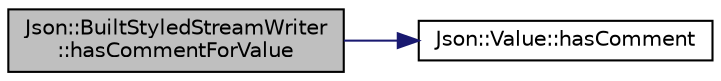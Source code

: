 digraph "Json::BuiltStyledStreamWriter::hasCommentForValue"
{
 // LATEX_PDF_SIZE
  edge [fontname="Helvetica",fontsize="10",labelfontname="Helvetica",labelfontsize="10"];
  node [fontname="Helvetica",fontsize="10",shape=record];
  rankdir="LR";
  Node1 [label="Json::BuiltStyledStreamWriter\l::hasCommentForValue",height=0.2,width=0.4,color="black", fillcolor="grey75", style="filled", fontcolor="black",tooltip=" "];
  Node1 -> Node2 [color="midnightblue",fontsize="10",style="solid",fontname="Helvetica"];
  Node2 [label="Json::Value::hasComment",height=0.2,width=0.4,color="black", fillcolor="white", style="filled",URL="$class_json_1_1_value.html#a65d8e3ab6a5871cbd019a3e0f0b944a3",tooltip=" "];
}
